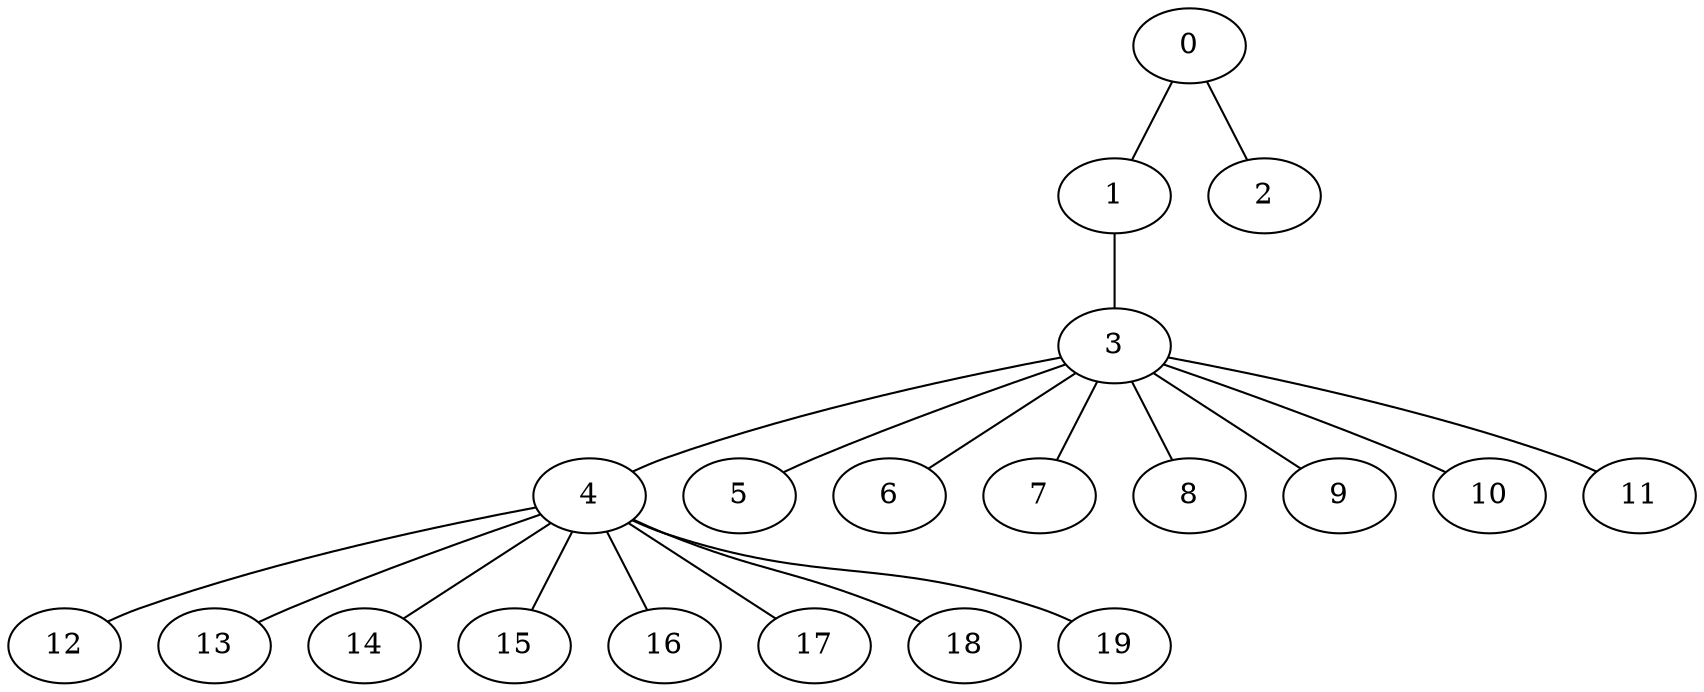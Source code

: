 
graph graphname {
    0 -- 1
0 -- 2
1 -- 3
3 -- 4
3 -- 5
3 -- 6
3 -- 7
3 -- 8
3 -- 9
3 -- 10
3 -- 11
4 -- 12
4 -- 13
4 -- 14
4 -- 15
4 -- 16
4 -- 17
4 -- 18
4 -- 19

}
